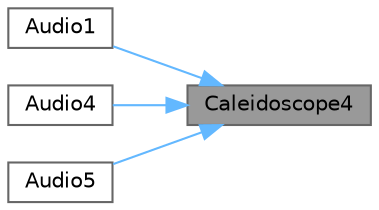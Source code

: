 digraph "Caleidoscope4"
{
 // INTERACTIVE_SVG=YES
 // LATEX_PDF_SIZE
  bgcolor="transparent";
  edge [fontname=Helvetica,fontsize=10,labelfontname=Helvetica,labelfontsize=10];
  node [fontname=Helvetica,fontsize=10,shape=box,height=0.2,width=0.4];
  rankdir="RL";
  Node1 [id="Node000001",label="Caleidoscope4",height=0.2,width=0.4,color="gray40", fillcolor="grey60", style="filled", fontcolor="black",tooltip=" "];
  Node1 -> Node2 [id="edge1_Node000001_Node000002",dir="back",color="steelblue1",style="solid",tooltip=" "];
  Node2 [id="Node000002",label="Audio1",height=0.2,width=0.4,color="grey40", fillcolor="white", style="filled",URL="$d6/d43/funky_8cpp_a1b20f1474772f15832d6ab79538ffcbb.html#a1b20f1474772f15832d6ab79538ffcbb",tooltip=" "];
  Node1 -> Node3 [id="edge2_Node000001_Node000003",dir="back",color="steelblue1",style="solid",tooltip=" "];
  Node3 [id="Node000003",label="Audio4",height=0.2,width=0.4,color="grey40", fillcolor="white", style="filled",URL="$d6/d43/funky_8cpp_a8bd580304508631cbfb5bffe1c5e7183.html#a8bd580304508631cbfb5bffe1c5e7183",tooltip=" "];
  Node1 -> Node4 [id="edge3_Node000001_Node000004",dir="back",color="steelblue1",style="solid",tooltip=" "];
  Node4 [id="Node000004",label="Audio5",height=0.2,width=0.4,color="grey40", fillcolor="white", style="filled",URL="$d6/d43/funky_8cpp_a6c59b4cf86cf7c63e9e149e1844a895f.html#a6c59b4cf86cf7c63e9e149e1844a895f",tooltip=" "];
}
